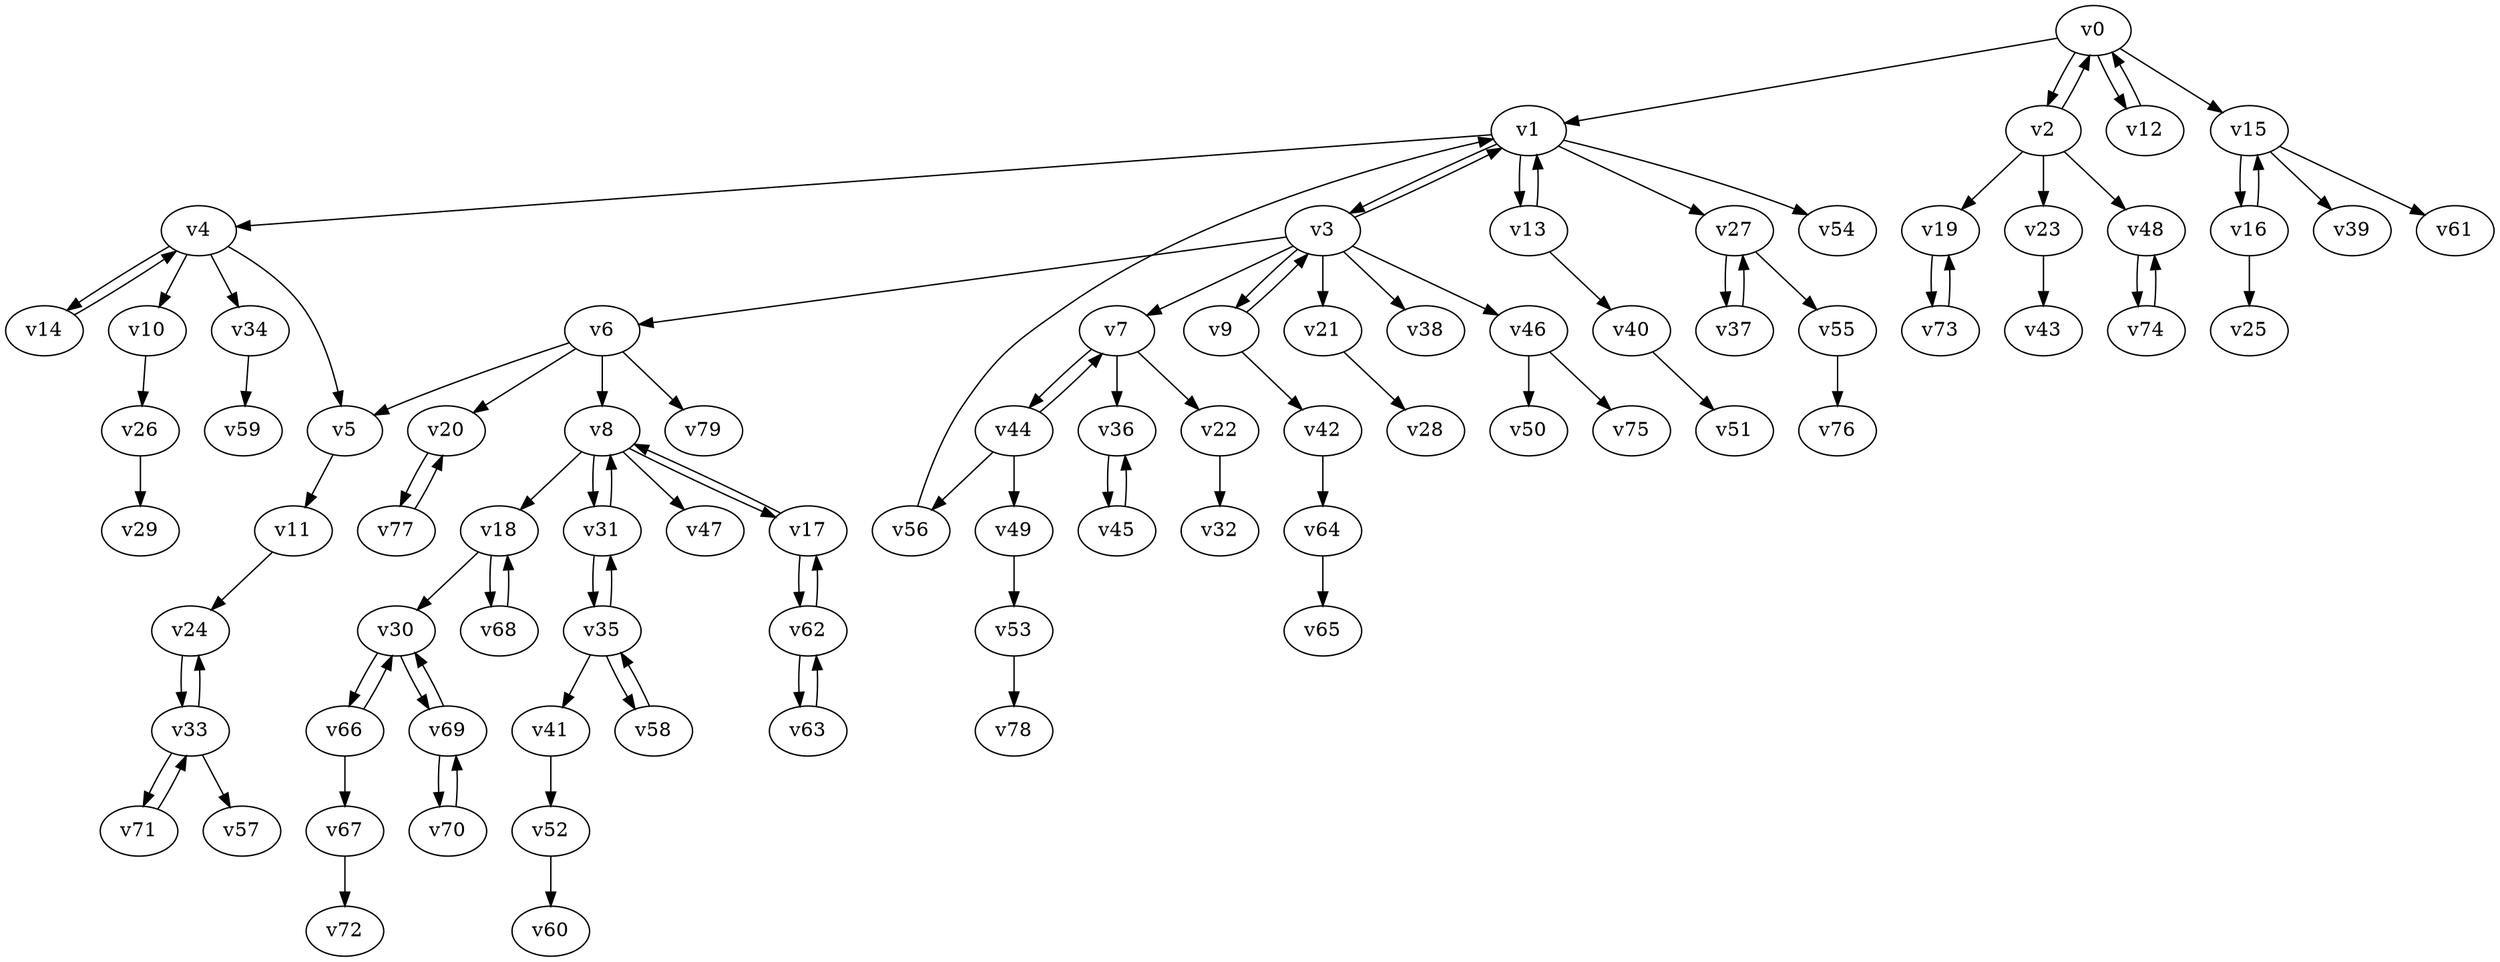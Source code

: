 digraph test113 {
    v0 [name="v0", player=0, weight=17];
    v1 [name="v1", player=1, weight=1];
    v2 [name="v2", player=0, weight=4];
    v3 [name="v3", player=1, weight=5];
    v4 [name="v4", player=0, weight=14];
    v5 [name="v5", player=1, weight=7];
    v6 [name="v6", player=0, weight=7];
    v7 [name="v7", player=1, weight=1];
    v8 [name="v8", player=0, weight=8];
    v9 [name="v9", player=1, weight=14];
    v10 [name="v10", player=0, weight=10];
    v11 [name="v11", player=1, weight=6];
    v12 [name="v12", player=0, weight=15];
    v13 [name="v13", player=1, weight=2];
    v14 [name="v14", player=0, weight=3];
    v15 [name="v15", player=1, weight=5];
    v16 [name="v16", player=0, weight=5];
    v17 [name="v17", player=1, weight=10];
    v18 [name="v18", player=0, weight=11];
    v19 [name="v19", player=1, weight=4];
    v20 [name="v20", player=0, weight=8];
    v21 [name="v21", player=1, weight=7];
    v22 [name="v22", player=0, weight=15];
    v23 [name="v23", player=1, weight=3];
    v24 [name="v24", player=0, weight=5];
    v25 [name="v25", player=1, weight=7];
    v26 [name="v26", player=0, weight=3];
    v27 [name="v27", player=1, weight=12];
    v28 [name="v28", player=0, weight=2];
    v29 [name="v29", player=1, weight=0];
    v30 [name="v30", player=0, weight=1];
    v31 [name="v31", player=1, weight=-1];
    v32 [name="v32", player=0, weight=4];
    v33 [name="v33", player=1, weight=2];
    v34 [name="v34", player=0, weight=7];
    v35 [name="v35", player=1, weight=5];
    v36 [name="v36", player=0, weight=11];
    v37 [name="v37", player=1, weight=6];
    v38 [name="v38", player=0, weight=6];
    v39 [name="v39", player=1, weight=12];
    v40 [name="v40", player=0, weight=10];
    v41 [name="v41", player=1, weight=6];
    v42 [name="v42", player=0, weight=10];
    v43 [name="v43", player=1, weight=6];
    v44 [name="v44", player=0, weight=-2];
    v45 [name="v45", player=1, weight=10];
    v46 [name="v46", player=0, weight=4];
    v47 [name="v47", player=1, weight=9];
    v48 [name="v48", player=0, weight=11];
    v49 [name="v49", player=1, weight=11];
    v50 [name="v50", player=0, weight=10];
    v51 [name="v51", player=1, weight=7];
    v52 [name="v52", player=0, weight=5];
    v53 [name="v53", player=1, weight=11];
    v54 [name="v54", player=0, weight=-1];
    v55 [name="v55", player=1, weight=3];
    v56 [name="v56", player=0, weight=14];
    v57 [name="v57", player=1, weight=8];
    v58 [name="v58", player=0, weight=8];
    v59 [name="v59", player=1, weight=8];
    v60 [name="v60", player=0, weight=6];
    v61 [name="v61", player=1, weight=17];
    v62 [name="v62", player=0, weight=2];
    v63 [name="v63", player=1, weight=4];
    v64 [name="v64", player=0, weight=7];
    v65 [name="v65", player=1, weight=2];
    v66 [name="v66", player=0, weight=2];
    v67 [name="v67", player=1, weight=-2];
    v68 [name="v68", player=0, weight=0];
    v69 [name="v69", player=1, weight=14];
    v70 [name="v70", player=0, weight=3];
    v71 [name="v71", player=1, weight=11];
    v72 [name="v72", player=0, weight=3];
    v73 [name="v73", player=1, weight=9];
    v74 [name="v74", player=0, weight=0];
    v75 [name="v75", player=1, weight=0];
    v76 [name="v76", player=0, weight=14];
    v77 [name="v77", player=1, weight=0];
    v78 [name="v78", player=0, weight=5];
    v79 [name="v79", player=1, weight=2];
    v0 -> v1;
    v0 -> v2;
    v2 -> v0;
    v1 -> v3;
    v3 -> v1;
    v1 -> v4;
    v4 -> v5;
    v3 -> v6;
    v3 -> v7;
    v6 -> v8;
    v3 -> v9;
    v9 -> v3;
    v4 -> v10;
    v5 -> v11;
    v0 -> v12;
    v12 -> v0;
    v1 -> v13;
    v13 -> v1;
    v4 -> v14;
    v14 -> v4;
    v0 -> v15;
    v15 -> v16;
    v16 -> v15;
    v8 -> v17;
    v17 -> v8;
    v8 -> v18;
    v2 -> v19;
    v6 -> v20;
    v3 -> v21;
    v7 -> v22;
    v2 -> v23;
    v11 -> v24;
    v16 -> v25;
    v10 -> v26;
    v1 -> v27;
    v21 -> v28;
    v26 -> v29;
    v18 -> v30;
    v8 -> v31;
    v31 -> v8;
    v22 -> v32;
    v24 -> v33;
    v33 -> v24;
    v4 -> v34;
    v31 -> v35;
    v35 -> v31;
    v7 -> v36;
    v27 -> v37;
    v37 -> v27;
    v3 -> v38;
    v15 -> v39;
    v13 -> v40;
    v35 -> v41;
    v9 -> v42;
    v23 -> v43;
    v7 -> v44;
    v44 -> v7;
    v36 -> v45;
    v45 -> v36;
    v3 -> v46;
    v8 -> v47;
    v2 -> v48;
    v44 -> v49;
    v46 -> v50;
    v40 -> v51;
    v41 -> v52;
    v49 -> v53;
    v1 -> v54;
    v27 -> v55;
    v44 -> v56;
    v33 -> v57;
    v35 -> v58;
    v58 -> v35;
    v34 -> v59;
    v52 -> v60;
    v15 -> v61;
    v17 -> v62;
    v62 -> v17;
    v62 -> v63;
    v63 -> v62;
    v42 -> v64;
    v64 -> v65;
    v30 -> v66;
    v66 -> v30;
    v66 -> v67;
    v18 -> v68;
    v68 -> v18;
    v30 -> v69;
    v69 -> v30;
    v69 -> v70;
    v70 -> v69;
    v33 -> v71;
    v71 -> v33;
    v67 -> v72;
    v19 -> v73;
    v73 -> v19;
    v48 -> v74;
    v74 -> v48;
    v46 -> v75;
    v55 -> v76;
    v20 -> v77;
    v77 -> v20;
    v53 -> v78;
    v6 -> v79;
    v56 -> v1;
    v6 -> v5;
}
